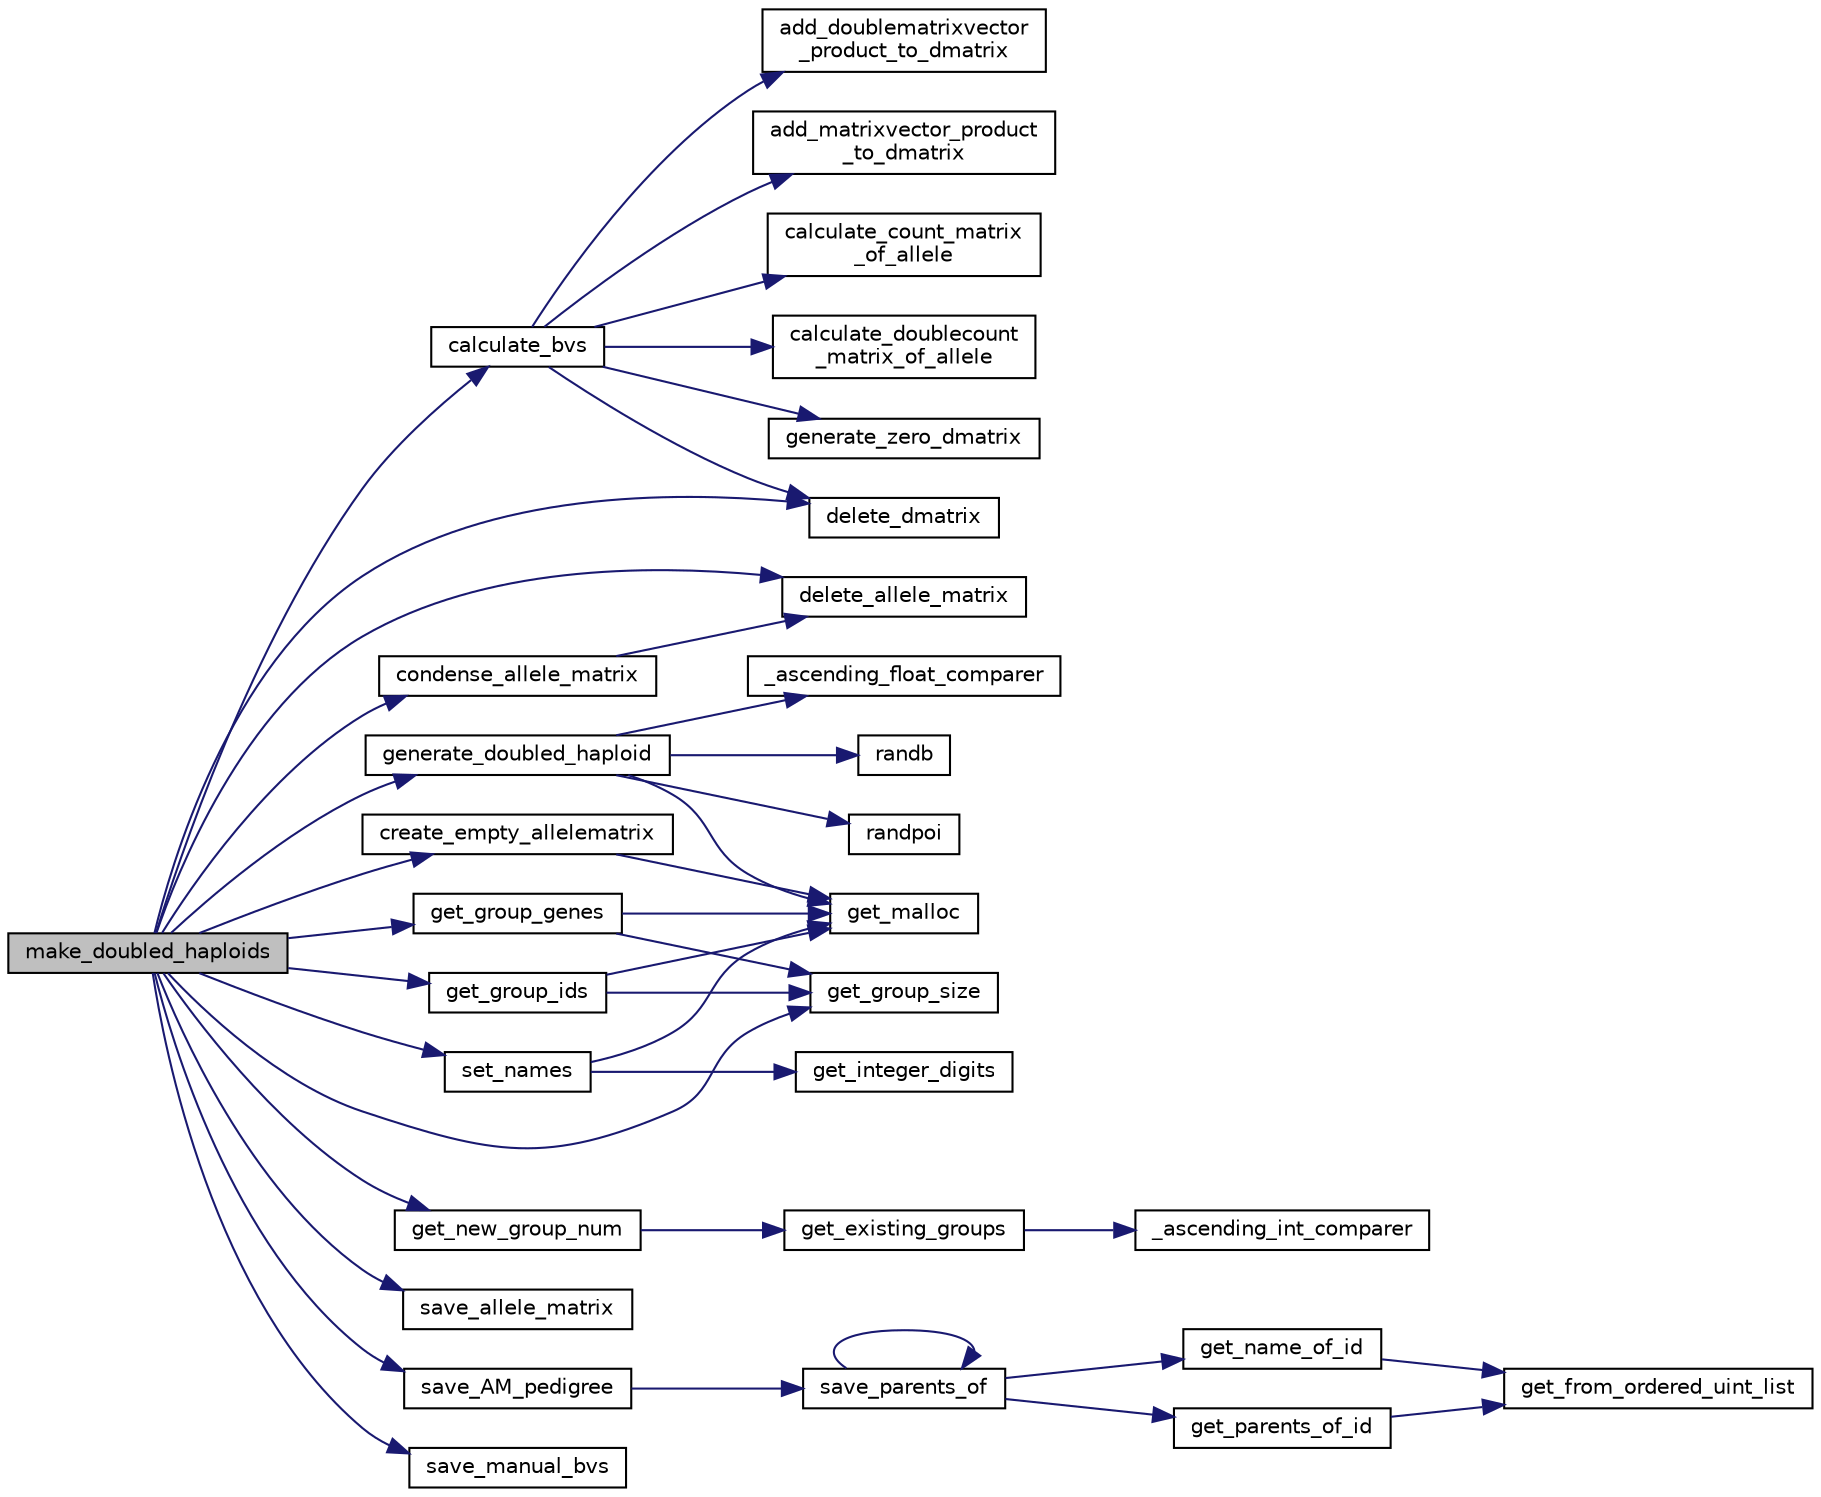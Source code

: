 digraph "make_doubled_haploids"
{
 // LATEX_PDF_SIZE
  edge [fontname="Helvetica",fontsize="10",labelfontname="Helvetica",labelfontsize="10"];
  node [fontname="Helvetica",fontsize="10",shape=record];
  rankdir="LR";
  Node1 [label="make_doubled_haploids",height=0.2,width=0.4,color="black", fillcolor="grey75", style="filled", fontcolor="black",tooltip="Creates a doubled haploid from each member of a group."];
  Node1 -> Node2 [color="midnightblue",fontsize="10",style="solid",fontname="Helvetica"];
  Node2 [label="calculate_bvs",height=0.2,width=0.4,color="black", fillcolor="white", style="filled",URL="$group__calculators.html#gab5b177cf40a7e28276c460d60a3ecbb5",tooltip="Calculates the fitness metric/breeding value for each genotype in the AlleleMatrix,..."];
  Node2 -> Node3 [color="midnightblue",fontsize="10",style="solid",fontname="Helvetica"];
  Node3 [label="add_doublematrixvector\l_product_to_dmatrix",height=0.2,width=0.4,color="black", fillcolor="white", style="filled",URL="$group__maths.html#gad2c9cda1aab9679e0bfe3c88959213c6",tooltip="Multiply two sets of a DecimalMatrix and vector, and add both products to the first column of a provi..."];
  Node2 -> Node4 [color="midnightblue",fontsize="10",style="solid",fontname="Helvetica"];
  Node4 [label="add_matrixvector_product\l_to_dmatrix",height=0.2,width=0.4,color="black", fillcolor="white", style="filled",URL="$group__maths.html#gabb8addf721442aecdd7dca3dfd955c3c",tooltip="Multiply a DecimalMatrix to a vector, and add that product to the first column of a provided DecimalM..."];
  Node2 -> Node5 [color="midnightblue",fontsize="10",style="solid",fontname="Helvetica"];
  Node5 [label="calculate_count_matrix\l_of_allele",height=0.2,width=0.4,color="black", fillcolor="white", style="filled",URL="$group__calculators.html#ga32b287af2e2955edd565eedf3043f02c",tooltip="Calculates the number of times at each marker that a particular allele appears for each genotype in a..."];
  Node2 -> Node6 [color="midnightblue",fontsize="10",style="solid",fontname="Helvetica"];
  Node6 [label="calculate_doublecount\l_matrix_of_allele",height=0.2,width=0.4,color="black", fillcolor="white", style="filled",URL="$group__calculators.html#ga3e812683e26615b797eb4cd98b694d52",tooltip="Calculates the number of times at each marker that two particular alleles appear for each genotype in..."];
  Node2 -> Node7 [color="midnightblue",fontsize="10",style="solid",fontname="Helvetica"];
  Node7 [label="delete_dmatrix",height=0.2,width=0.4,color="black", fillcolor="white", style="filled",URL="$group__deletors.html#gaaf6542d59034f88f9e1ec48e5f053c4a",tooltip="Deletes a DecimalMatrix and frees its memory."];
  Node2 -> Node8 [color="midnightblue",fontsize="10",style="solid",fontname="Helvetica"];
  Node8 [label="generate_zero_dmatrix",height=0.2,width=0.4,color="black", fillcolor="white", style="filled",URL="$group__maths.html#gabf3f578b0aa59d5b68ccd0738dd6a9d1",tooltip="Generates a matrix of c columns, r rows with all 0."];
  Node1 -> Node9 [color="midnightblue",fontsize="10",style="solid",fontname="Helvetica"];
  Node9 [label="condense_allele_matrix",height=0.2,width=0.4,color="black", fillcolor="white", style="filled",URL="$group__supporters.html#ga887027349503be24b1a847c9b833aaac",tooltip="A function to tidy the internal storage of genotypes after addition or deletion of genotypes in the S..."];
  Node9 -> Node10 [color="midnightblue",fontsize="10",style="solid",fontname="Helvetica"];
  Node10 [label="delete_allele_matrix",height=0.2,width=0.4,color="black", fillcolor="white", style="filled",URL="$group__deletors.html#gadd4a9c17e8c3e59fc00eee25635b110f",tooltip="Deletes the full AlleleMatrix object and frees its memory."];
  Node1 -> Node11 [color="midnightblue",fontsize="10",style="solid",fontname="Helvetica"];
  Node11 [label="create_empty_allelematrix",height=0.2,width=0.4,color="black", fillcolor="white", style="filled",URL="$group__loaders.html#gaa7eaf69609ea4cb99cf61c9ac4e8f9fd",tooltip="Creator for an empty AlleleMatrix object of a given size."];
  Node11 -> Node12 [color="midnightblue",fontsize="10",style="solid",fontname="Helvetica"];
  Node12 [label="get_malloc",height=0.2,width=0.4,color="black", fillcolor="white", style="filled",URL="$group__supporters.html#ga08d9e7703e6779d2122baa4309fca0ab",tooltip="Replace calls to malloc direct with this function, which errors and exits with status 2 if memory all..."];
  Node1 -> Node10 [color="midnightblue",fontsize="10",style="solid",fontname="Helvetica"];
  Node1 -> Node7 [color="midnightblue",fontsize="10",style="solid",fontname="Helvetica"];
  Node1 -> Node13 [color="midnightblue",fontsize="10",style="solid",fontname="Helvetica"];
  Node13 [label="generate_doubled_haploid",height=0.2,width=0.4,color="black", fillcolor="white", style="filled",URL="$group__meiosis.html#gac1f46b3de0afb4674ae6d34311e7aea7",tooltip="Get the alleles of the outcome of producing a doubled haploid from a gamete from a given parent."];
  Node13 -> Node14 [color="midnightblue",fontsize="10",style="solid",fontname="Helvetica"];
  Node14 [label="_ascending_float_comparer",height=0.2,width=0.4,color="black", fillcolor="white", style="filled",URL="$group__supporters.html#ga3744bc6f3fcb52952d520029055e8af8",tooltip="Comparator function for qsort."];
  Node13 -> Node12 [color="midnightblue",fontsize="10",style="solid",fontname="Helvetica"];
  Node13 -> Node15 [color="midnightblue",fontsize="10",style="solid",fontname="Helvetica"];
  Node15 [label="randb",height=0.2,width=0.4,color="black", fillcolor="white", style="filled",URL="$group__maths.html#gad4e0f7934e82157e3115f8df7aec01f0",tooltip="Generates randomly one of 0 or 1, by splitting the output of rand() in half."];
  Node13 -> Node16 [color="midnightblue",fontsize="10",style="solid",fontname="Helvetica"];
  Node16 [label="randpoi",height=0.2,width=0.4,color="black", fillcolor="white", style="filled",URL="$group__maths.html#ga7d9dbe538d6fb096af14c3163c98e800",tooltip="Generates randomly a number from the Poisson distribution with parameter lambda, using the Knuth appr..."];
  Node1 -> Node17 [color="midnightblue",fontsize="10",style="solid",fontname="Helvetica"];
  Node17 [label="get_group_genes",height=0.2,width=0.4,color="black", fillcolor="white", style="filled",URL="$group__getters.html#gab6a654922ed92b3a42e3e36ecea50d07",tooltip="Gets a shallow copy of the genes/alleles of each member of the group."];
  Node17 -> Node18 [color="midnightblue",fontsize="10",style="solid",fontname="Helvetica"];
  Node18 [label="get_group_size",height=0.2,width=0.4,color="black", fillcolor="white", style="filled",URL="$group__getters.html#gad6d2b66296cd80f5bfe303e06de7935c",tooltip="Function to count the number of genotypes that currently belong to the specified group."];
  Node17 -> Node12 [color="midnightblue",fontsize="10",style="solid",fontname="Helvetica"];
  Node1 -> Node19 [color="midnightblue",fontsize="10",style="solid",fontname="Helvetica"];
  Node19 [label="get_group_ids",height=0.2,width=0.4,color="black", fillcolor="white", style="filled",URL="$group__getters.html#gac32d82b3a249f254656a3dd56fcb2a4d",tooltip="Gets the ids of each member of the group."];
  Node19 -> Node18 [color="midnightblue",fontsize="10",style="solid",fontname="Helvetica"];
  Node19 -> Node12 [color="midnightblue",fontsize="10",style="solid",fontname="Helvetica"];
  Node1 -> Node18 [color="midnightblue",fontsize="10",style="solid",fontname="Helvetica"];
  Node1 -> Node20 [color="midnightblue",fontsize="10",style="solid",fontname="Helvetica"];
  Node20 [label="get_new_group_num",height=0.2,width=0.4,color="black", fillcolor="white", style="filled",URL="$group__supporters.html#gae974a74145fe876e303e14336d3c5d3a",tooltip="Function to identify the next sequential integer that does not identify a group that currently has me..."];
  Node20 -> Node21 [color="midnightblue",fontsize="10",style="solid",fontname="Helvetica"];
  Node21 [label="get_existing_groups",height=0.2,width=0.4,color="black", fillcolor="white", style="filled",URL="$group__getters.html#ga9e5a5fb63d74d84617d91d4ae9acf1ee",tooltip="Identify every group number that currently has members."];
  Node21 -> Node22 [color="midnightblue",fontsize="10",style="solid",fontname="Helvetica"];
  Node22 [label="_ascending_int_comparer",height=0.2,width=0.4,color="black", fillcolor="white", style="filled",URL="$group__supporters.html#gadae2e9f7e1061cb20426ba2333b7629b",tooltip="Comparator function for qsort."];
  Node1 -> Node23 [color="midnightblue",fontsize="10",style="solid",fontname="Helvetica"];
  Node23 [label="save_allele_matrix",height=0.2,width=0.4,color="black", fillcolor="white", style="filled",URL="$group__savers.html#ga42a237afba9dc8f3a7339cb97d929cb6",tooltip="Prints all the genotype data saved in the linked list of AlleleMatrices starting with m to a file."];
  Node1 -> Node24 [color="midnightblue",fontsize="10",style="solid",fontname="Helvetica"];
  Node24 [label="save_AM_pedigree",height=0.2,width=0.4,color="black", fillcolor="white", style="filled",URL="$group__savers.html#gabf5bc0b61b008aeda217ea9a666ad9cb",tooltip="Print the full known pedigree of each genotype in a single AlleleMatrix to a file."];
  Node24 -> Node25 [color="midnightblue",fontsize="10",style="solid",fontname="Helvetica"];
  Node25 [label="save_parents_of",height=0.2,width=0.4,color="black", fillcolor="white", style="filled",URL="$group__savers.html#gabc1307a944deb18e0aef315783ab123e",tooltip="Recursively save the parents of a particular id to a file."];
  Node25 -> Node26 [color="midnightblue",fontsize="10",style="solid",fontname="Helvetica"];
  Node26 [label="get_name_of_id",height=0.2,width=0.4,color="black", fillcolor="white", style="filled",URL="$group__getters.html#ga6796dadab6ccc822dd82999961cfa9e5",tooltip="Returns the name of the genotype with a given id."];
  Node26 -> Node27 [color="midnightblue",fontsize="10",style="solid",fontname="Helvetica"];
  Node27 [label="get_from_ordered_uint_list",height=0.2,width=0.4,color="black", fillcolor="white", style="filled",URL="$group__supporters.html#gaa6943b0633c1744bacad62ab2bf68ebd",tooltip="Returns the located index in an array of integers where the integer is target."];
  Node25 -> Node28 [color="midnightblue",fontsize="10",style="solid",fontname="Helvetica"];
  Node28 [label="get_parents_of_id",height=0.2,width=0.4,color="black", fillcolor="white", style="filled",URL="$group__getters.html#ga229c9de94875ea41a23723d337f5f92f",tooltip="Saves the ids of the parents of a genotype with a particular id to the output array output."];
  Node28 -> Node27 [color="midnightblue",fontsize="10",style="solid",fontname="Helvetica"];
  Node25 -> Node25 [color="midnightblue",fontsize="10",style="solid",fontname="Helvetica"];
  Node1 -> Node29 [color="midnightblue",fontsize="10",style="solid",fontname="Helvetica"];
  Node29 [label="save_manual_bvs",height=0.2,width=0.4,color="black", fillcolor="white", style="filled",URL="$group__savers.html#gacecc6d6f4179a14a12132e37b0176877",tooltip="Print the provided breeding values of each provided name and id to a file, with the same format as a ..."];
  Node1 -> Node30 [color="midnightblue",fontsize="10",style="solid",fontname="Helvetica"];
  Node30 [label="set_names",height=0.2,width=0.4,color="black", fillcolor="white", style="filled",URL="$group__supporters.html#gab751e196194afd414e942f0900adba72",tooltip="Fills the designated section of the .names array in an AlleleMatrix with the pattern prefixindex."];
  Node30 -> Node31 [color="midnightblue",fontsize="10",style="solid",fontname="Helvetica"];
  Node31 [label="get_integer_digits",height=0.2,width=0.4,color="black", fillcolor="white", style="filled",URL="$group__supporters.html#gad7d864d43092823ac2ed8a6cbd595e35",tooltip="Count and return the number of digits in i."];
  Node30 -> Node12 [color="midnightblue",fontsize="10",style="solid",fontname="Helvetica"];
}
